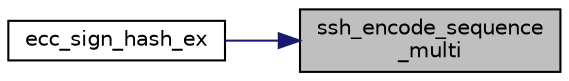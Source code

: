 digraph "ssh_encode_sequence_multi"
{
 // LATEX_PDF_SIZE
  edge [fontname="Helvetica",fontsize="10",labelfontname="Helvetica",labelfontsize="10"];
  node [fontname="Helvetica",fontsize="10",shape=record];
  rankdir="RL";
  Node1 [label="ssh_encode_sequence\l_multi",height=0.2,width=0.4,color="black", fillcolor="grey75", style="filled", fontcolor="black",tooltip="Encode a SSH sequence using a VA list."];
  Node1 -> Node2 [dir="back",color="midnightblue",fontsize="10",style="solid",fontname="Helvetica"];
  Node2 [label="ecc_sign_hash_ex",height=0.2,width=0.4,color="black", fillcolor="white", style="filled",URL="$ecc__sign__hash_8c.html#a96afaf55b03386145e3061fc42a9636b",tooltip="Sign a message digest."];
}

